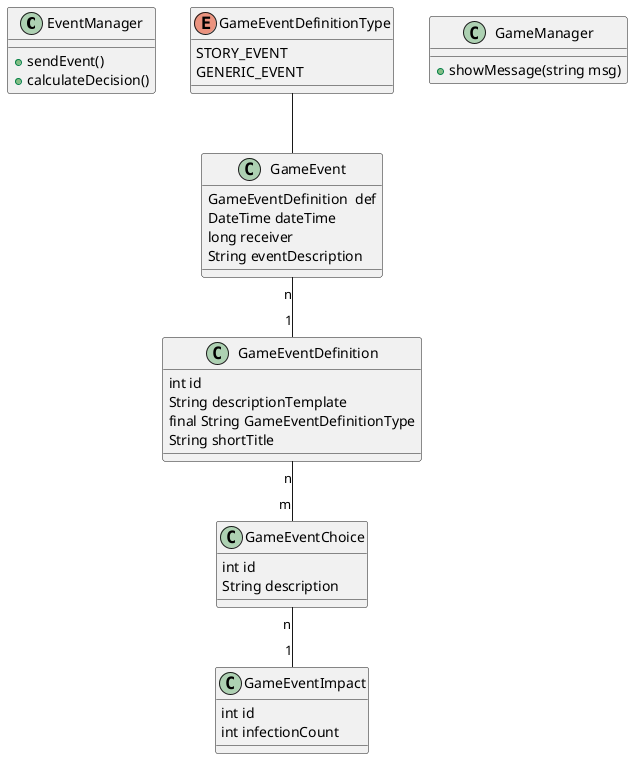 @startuml

class EventManager {
+ sendEvent()
+ calculateDecision()
}

class GameEvent {
GameEventDefinition  def
DateTime dateTime
long receiver
String eventDescription
}

class GameEventDefinition {
int id
String descriptionTemplate
final String GameEventDefinitionType
String shortTitle
}


class GameEventChoice {
int id
String description

}

class GameEventImpact {
int id
int infectionCount
}

enum GameEventDefinitionType {

STORY_EVENT
GENERIC_EVENT

}

class GameManager {
+showMessage(string msg)
}

/'
class GameEventChoiceRepository {
+getChoices(def GameEventDefinition )

} '/

/'class GameEventImpactRepository {
+getImpact(def GameEventChoice )

} '/

/'class User {
  .. Simple Getter ..
  + register()
  + getAddress()
  .. Some setter ..
  + setName()
   private data 
  int age
  int id
  int number
  int points
  public data 
  string name

} '/


GameEventDefinition "n" -- "m" GameEventChoice 
GameEvent "n"-- "1" GameEventDefinition
GameEventChoice "n" -- "1" GameEventImpact

GameEventDefinitionType -- GameEvent

@enduml